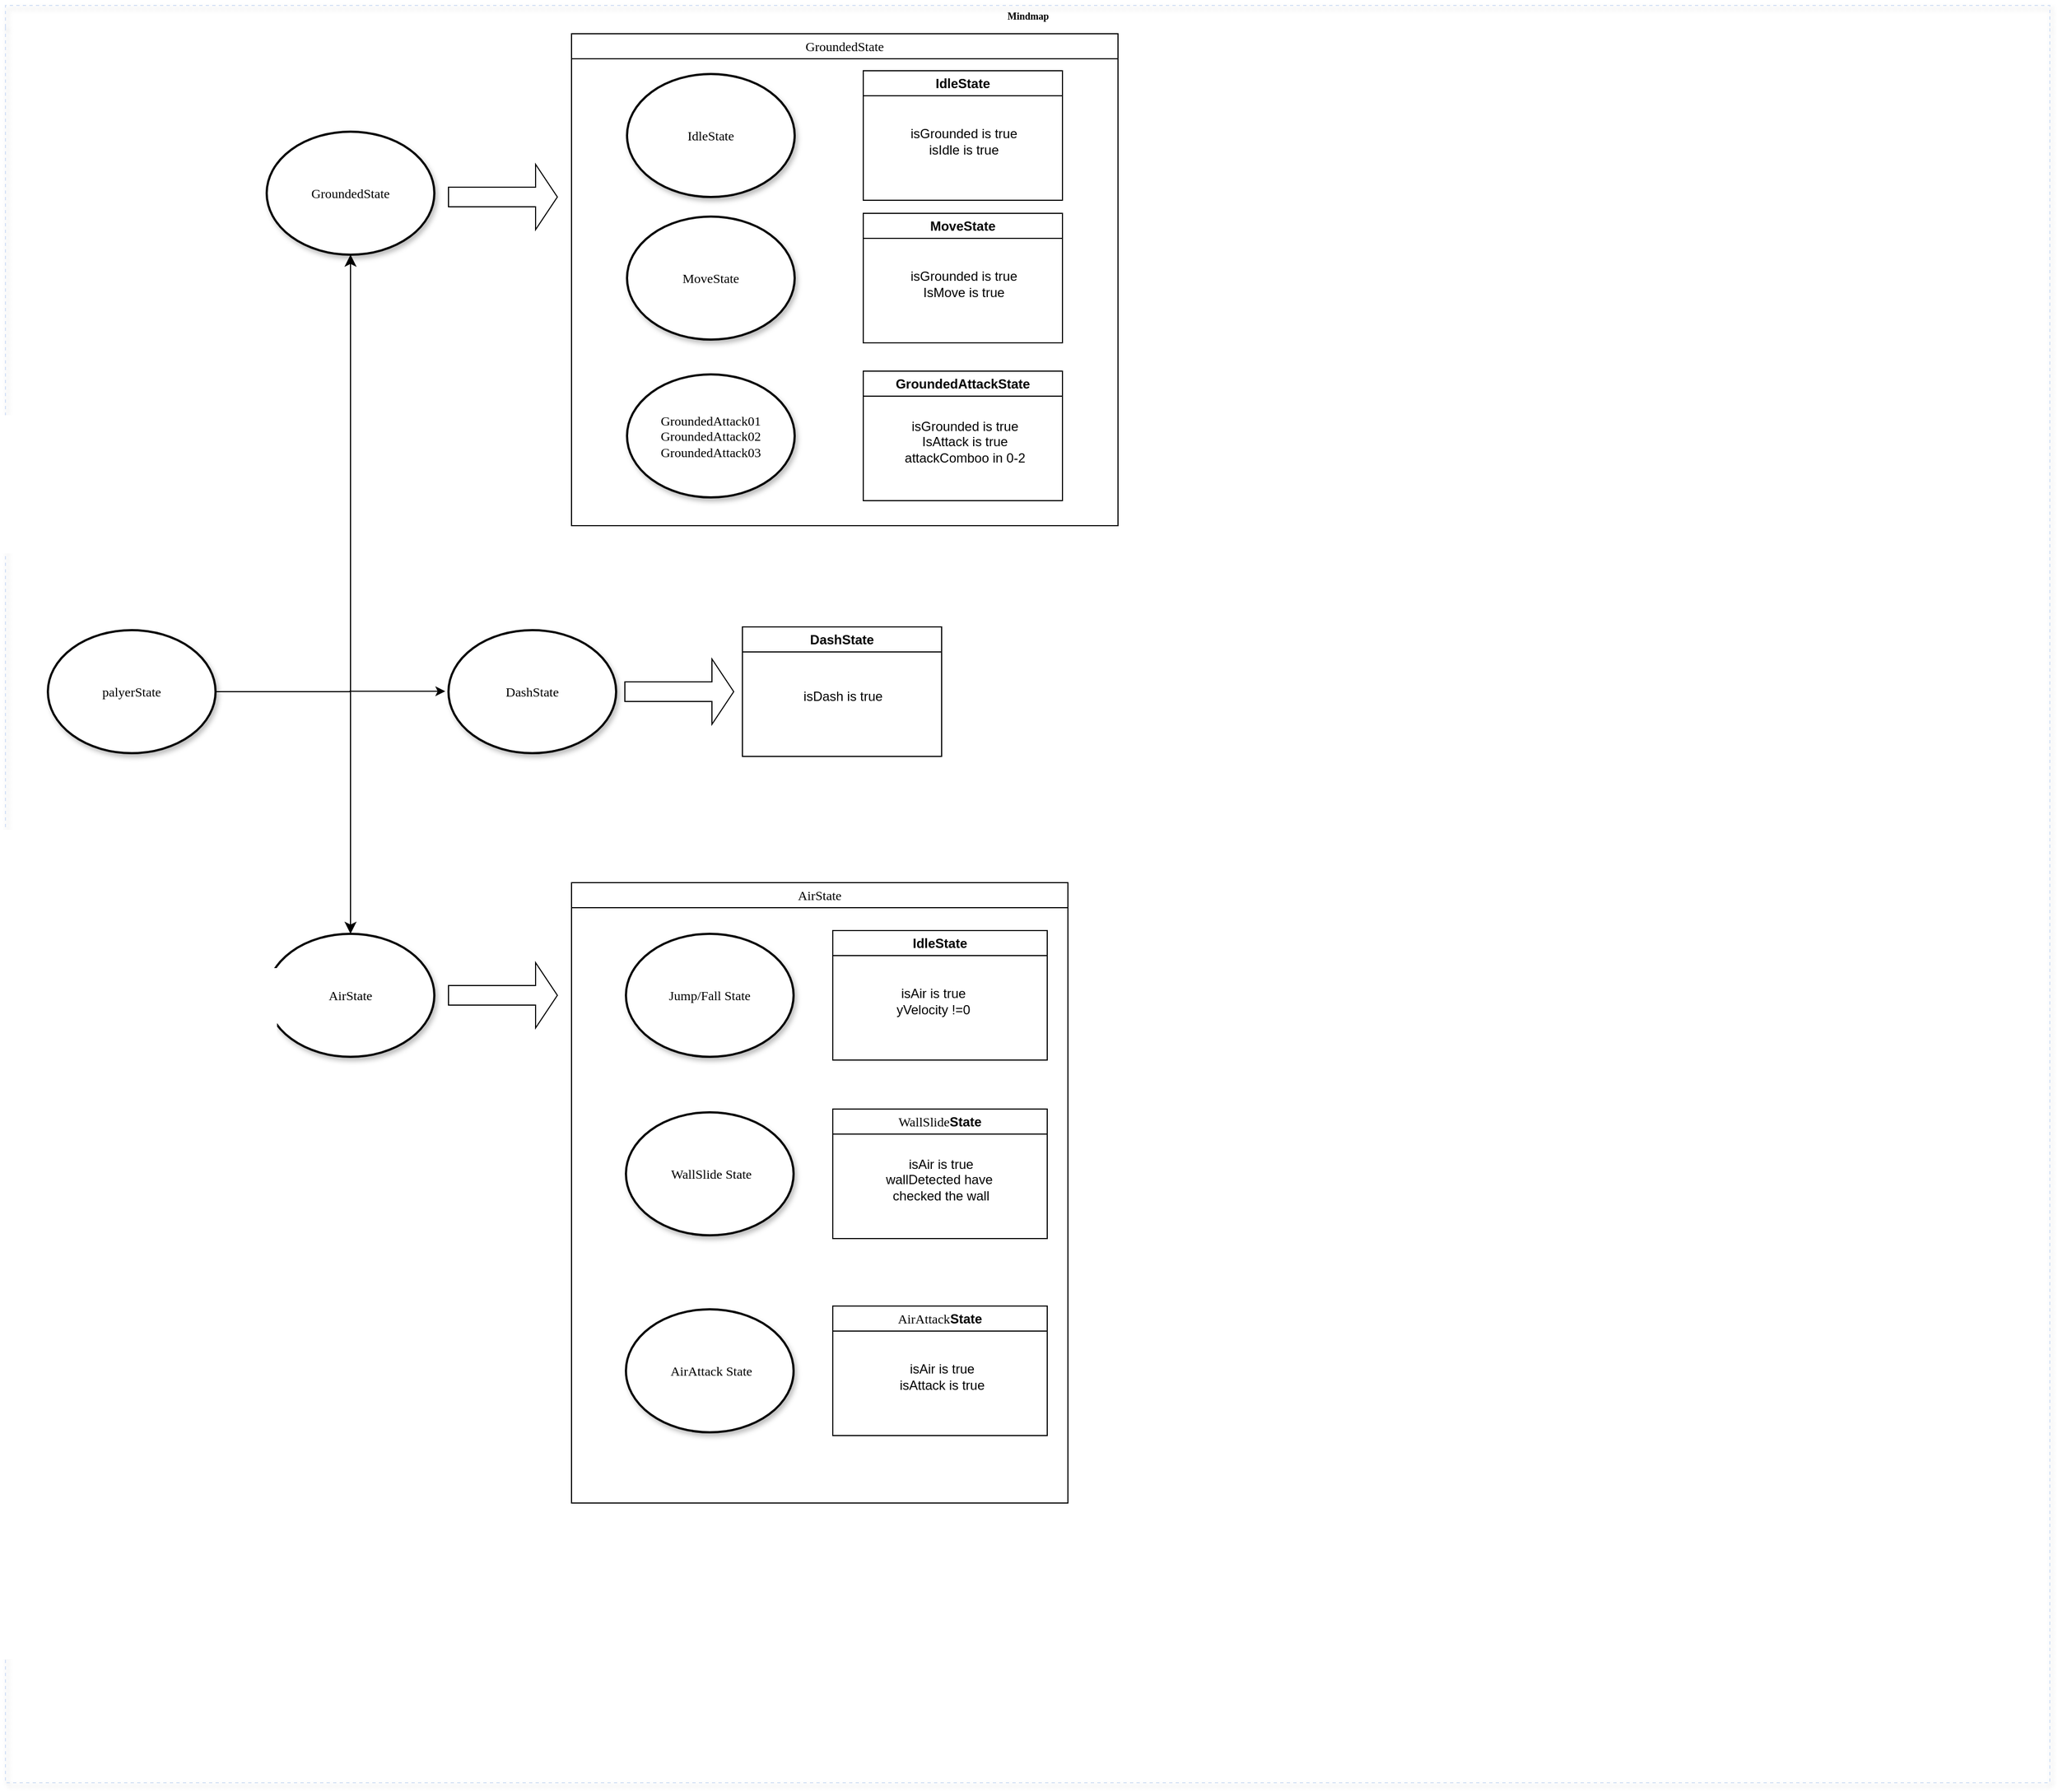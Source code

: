 <mxfile border="50" scale="3" compressed="false" locked="false" version="24.7.17">
  <diagram name="Blank" id="YmL12bMKpDGza6XwsDPr">
    <mxGraphModel dx="2583" dy="1734" grid="0" gridSize="10" guides="1" tooltips="1" connect="1" arrows="1" fold="1" page="0" pageScale="1" pageWidth="827" pageHeight="1169" background="none" math="1" shadow="0">
      <root>
        <mxCell id="X5NqExCQtvZxIxQ7pmgY-0" />
        <mxCell id="1" parent="X5NqExCQtvZxIxQ7pmgY-0" />
        <mxCell id="Gr0Zq-AI6Quabplr0KPa-179" value="Mindmap" style="swimlane;html=1;startSize=20;horizontal=1;containerType=tree;labelBackgroundColor=none;strokeColor=#D4E1F5;strokeWidth=1;fillColor=none;fontFamily=Comic Sans MS;fontSize=9;swimlaneLine=0;dashed=1;collapsible=0;shadow=1;" parent="1" vertex="1">
          <mxGeometry x="-500" y="-489" width="1878" height="1633" as="geometry" />
        </mxCell>
        <mxCell id="Gr0Zq-AI6Quabplr0KPa-180" value="&lt;font face=&quot;Comic Sans MS&quot;&gt;palyerState&lt;/font&gt;" style="ellipse;whiteSpace=wrap;html=1;align=center;container=1;recursiveResize=0;treeFolding=1;strokeWidth=2;shadow=1;" parent="Gr0Zq-AI6Quabplr0KPa-179" vertex="1">
          <mxGeometry x="39" y="574" width="154" height="113" as="geometry" />
        </mxCell>
        <mxCell id="C0n5wkAJlQ-UWbwlJ3pO-5" value="&lt;font face=&quot;Comic Sans MS&quot;&gt;GroundedState&lt;/font&gt;" style="ellipse;whiteSpace=wrap;html=1;align=center;container=1;recursiveResize=0;treeFolding=1;strokeWidth=2;shadow=1;" parent="Gr0Zq-AI6Quabplr0KPa-179" vertex="1">
          <mxGeometry x="240" y="116" width="154" height="113" as="geometry" />
        </mxCell>
        <mxCell id="C0n5wkAJlQ-UWbwlJ3pO-6" value="&lt;font face=&quot;Comic Sans MS&quot;&gt;AirState&lt;/font&gt;" style="ellipse;whiteSpace=wrap;html=1;align=center;container=1;recursiveResize=0;treeFolding=1;strokeWidth=2;shadow=1;" parent="Gr0Zq-AI6Quabplr0KPa-179" vertex="1">
          <mxGeometry x="240" y="853" width="154" height="113" as="geometry" />
        </mxCell>
        <mxCell id="C0n5wkAJlQ-UWbwlJ3pO-16" value="" style="edgeStyle=segmentEdgeStyle;endArrow=classic;html=1;curved=0;rounded=0;endSize=8;startSize=8;entryX=0.5;entryY=1;entryDx=0;entryDy=0;exitX=1;exitY=0.5;exitDx=0;exitDy=0;" parent="Gr0Zq-AI6Quabplr0KPa-179" source="Gr0Zq-AI6Quabplr0KPa-180" target="C0n5wkAJlQ-UWbwlJ3pO-5" edge="1">
          <mxGeometry width="50" height="50" relative="1" as="geometry">
            <mxPoint x="221" y="414" as="sourcePoint" />
            <mxPoint x="271" y="364" as="targetPoint" />
          </mxGeometry>
        </mxCell>
        <mxCell id="C0n5wkAJlQ-UWbwlJ3pO-17" value="" style="edgeStyle=segmentEdgeStyle;endArrow=classic;html=1;curved=0;rounded=0;endSize=8;startSize=8;exitX=1;exitY=0.5;exitDx=0;exitDy=0;entryX=0.5;entryY=0;entryDx=0;entryDy=0;" parent="Gr0Zq-AI6Quabplr0KPa-179" source="Gr0Zq-AI6Quabplr0KPa-180" target="C0n5wkAJlQ-UWbwlJ3pO-6" edge="1">
          <mxGeometry width="50" height="50" relative="1" as="geometry">
            <mxPoint x="542" y="377" as="sourcePoint" />
            <mxPoint x="592" y="327" as="targetPoint" />
          </mxGeometry>
        </mxCell>
        <mxCell id="C0n5wkAJlQ-UWbwlJ3pO-25" value="&lt;span style=&quot;font-family: &amp;quot;Comic Sans MS&amp;quot;; font-weight: 400;&quot;&gt;GroundedState&lt;/span&gt;" style="swimlane;whiteSpace=wrap;html=1;" parent="Gr0Zq-AI6Quabplr0KPa-179" vertex="1">
          <mxGeometry x="520" y="26" width="502" height="452" as="geometry">
            <mxRectangle x="520" y="26" width="121" height="28" as="alternateBounds" />
          </mxGeometry>
        </mxCell>
        <mxCell id="C0n5wkAJlQ-UWbwlJ3pO-24" value="&lt;font face=&quot;Comic Sans MS&quot;&gt;MoveState&lt;/font&gt;" style="ellipse;whiteSpace=wrap;html=1;align=center;container=1;recursiveResize=0;treeFolding=1;strokeWidth=2;shadow=1;" parent="C0n5wkAJlQ-UWbwlJ3pO-25" vertex="1">
          <mxGeometry x="51" y="168" width="154" height="113" as="geometry" />
        </mxCell>
        <mxCell id="C0n5wkAJlQ-UWbwlJ3pO-22" value="&lt;span style=&quot;font-family: &amp;quot;Comic Sans MS&amp;quot;;&quot;&gt;IdleState&lt;/span&gt;" style="ellipse;whiteSpace=wrap;html=1;align=center;container=1;recursiveResize=0;treeFolding=1;strokeWidth=2;shadow=1;" parent="C0n5wkAJlQ-UWbwlJ3pO-25" vertex="1">
          <mxGeometry x="51" y="37" width="154" height="113" as="geometry" />
        </mxCell>
        <mxCell id="C0n5wkAJlQ-UWbwlJ3pO-31" value="IdleState" style="swimlane;whiteSpace=wrap;html=1;" parent="C0n5wkAJlQ-UWbwlJ3pO-25" vertex="1">
          <mxGeometry x="268" y="34" width="183" height="119" as="geometry" />
        </mxCell>
        <mxCell id="C0n5wkAJlQ-UWbwlJ3pO-28" value="&lt;div&gt;isGrounded is true&lt;/div&gt;isIdle is true" style="text;html=1;align=center;verticalAlign=middle;resizable=0;points=[];autosize=1;strokeColor=none;fillColor=none;" parent="C0n5wkAJlQ-UWbwlJ3pO-31" vertex="1">
          <mxGeometry x="34" y="44" width="116" height="41" as="geometry" />
        </mxCell>
        <mxCell id="C0n5wkAJlQ-UWbwlJ3pO-33" value="MoveState" style="swimlane;whiteSpace=wrap;html=1;" parent="C0n5wkAJlQ-UWbwlJ3pO-25" vertex="1">
          <mxGeometry x="268" y="165" width="183" height="119" as="geometry" />
        </mxCell>
        <mxCell id="C0n5wkAJlQ-UWbwlJ3pO-34" value="&lt;div&gt;isGrounded is true&lt;br&gt;&lt;/div&gt;IsMove is true" style="text;html=1;align=center;verticalAlign=middle;resizable=0;points=[];autosize=1;strokeColor=none;fillColor=none;" parent="C0n5wkAJlQ-UWbwlJ3pO-33" vertex="1">
          <mxGeometry x="34" y="44" width="116" height="41" as="geometry" />
        </mxCell>
        <mxCell id="QkjuUNl8bwBorOm8PweC-31" value="&lt;font face=&quot;Comic Sans MS&quot;&gt;GroundedAttack01&lt;/font&gt;&lt;div&gt;&lt;span style=&quot;font-family: &amp;quot;Comic Sans MS&amp;quot;;&quot;&gt;GroundedAttack02&lt;/span&gt;&lt;font face=&quot;Comic Sans MS&quot;&gt;&lt;br&gt;&lt;/font&gt;&lt;/div&gt;&lt;div&gt;&lt;span style=&quot;font-family: &amp;quot;Comic Sans MS&amp;quot;;&quot;&gt;GroundedAttack03&lt;/span&gt;&lt;span style=&quot;font-family: &amp;quot;Comic Sans MS&amp;quot;;&quot;&gt;&lt;br&gt;&lt;/span&gt;&lt;/div&gt;" style="ellipse;whiteSpace=wrap;html=1;align=center;container=1;recursiveResize=0;treeFolding=1;strokeWidth=2;shadow=1;" vertex="1" parent="C0n5wkAJlQ-UWbwlJ3pO-25">
          <mxGeometry x="51" y="313" width="154" height="113" as="geometry" />
        </mxCell>
        <mxCell id="C0n5wkAJlQ-UWbwlJ3pO-26" value="" style="shape=singleArrow;whiteSpace=wrap;html=1;" parent="Gr0Zq-AI6Quabplr0KPa-179" vertex="1">
          <mxGeometry x="407" y="146" width="100" height="60" as="geometry" />
        </mxCell>
        <mxCell id="QkjuUNl8bwBorOm8PweC-2" value="" style="shape=singleArrow;whiteSpace=wrap;html=1;" vertex="1" parent="Gr0Zq-AI6Quabplr0KPa-179">
          <mxGeometry x="569" y="600.5" width="100" height="60" as="geometry" />
        </mxCell>
        <mxCell id="QkjuUNl8bwBorOm8PweC-9" value="" style="endArrow=classic;html=1;rounded=0;" edge="1" parent="Gr0Zq-AI6Quabplr0KPa-179">
          <mxGeometry width="50" height="50" relative="1" as="geometry">
            <mxPoint x="316" y="630.18" as="sourcePoint" />
            <mxPoint x="404" y="630.18" as="targetPoint" />
          </mxGeometry>
        </mxCell>
        <mxCell id="QkjuUNl8bwBorOm8PweC-10" value="&lt;font face=&quot;Comic Sans MS&quot;&gt;DashState&lt;/font&gt;" style="ellipse;whiteSpace=wrap;html=1;align=center;container=1;recursiveResize=0;treeFolding=1;strokeWidth=2;shadow=1;" vertex="1" parent="Gr0Zq-AI6Quabplr0KPa-179">
          <mxGeometry x="407" y="574" width="154" height="113" as="geometry" />
        </mxCell>
        <mxCell id="QkjuUNl8bwBorOm8PweC-11" value="" style="shape=singleArrow;whiteSpace=wrap;html=1;" vertex="1" parent="Gr0Zq-AI6Quabplr0KPa-179">
          <mxGeometry x="407" y="879.5" width="100" height="60" as="geometry" />
        </mxCell>
        <mxCell id="QkjuUNl8bwBorOm8PweC-20" value="DashState" style="swimlane;whiteSpace=wrap;html=1;startSize=23;" vertex="1" parent="Gr0Zq-AI6Quabplr0KPa-179">
          <mxGeometry x="677" y="571" width="183" height="119" as="geometry" />
        </mxCell>
        <mxCell id="QkjuUNl8bwBorOm8PweC-21" value="isDash is true" style="text;html=1;align=center;verticalAlign=middle;resizable=0;points=[];autosize=1;strokeColor=none;fillColor=none;" vertex="1" parent="QkjuUNl8bwBorOm8PweC-20">
          <mxGeometry x="46" y="51" width="91" height="26" as="geometry" />
        </mxCell>
        <mxCell id="QkjuUNl8bwBorOm8PweC-24" value="&lt;span style=&quot;font-family: &amp;quot;Comic Sans MS&amp;quot;; font-weight: 400;&quot;&gt;AirState&lt;/span&gt;" style="swimlane;whiteSpace=wrap;html=1;" vertex="1" parent="Gr0Zq-AI6Quabplr0KPa-179">
          <mxGeometry x="520" y="806" width="456" height="570" as="geometry">
            <mxRectangle x="520" y="26" width="121" height="28" as="alternateBounds" />
          </mxGeometry>
        </mxCell>
        <mxCell id="QkjuUNl8bwBorOm8PweC-26" value="&lt;font face=&quot;Comic Sans MS&quot;&gt;Jump/Fall State&lt;/font&gt;" style="ellipse;whiteSpace=wrap;html=1;align=center;container=1;recursiveResize=0;treeFolding=1;strokeWidth=2;shadow=1;" vertex="1" parent="QkjuUNl8bwBorOm8PweC-24">
          <mxGeometry x="50" y="47" width="154" height="113" as="geometry" />
        </mxCell>
        <mxCell id="QkjuUNl8bwBorOm8PweC-27" value="IdleState" style="swimlane;whiteSpace=wrap;html=1;" vertex="1" parent="QkjuUNl8bwBorOm8PweC-24">
          <mxGeometry x="240" y="44" width="197" height="119" as="geometry" />
        </mxCell>
        <mxCell id="QkjuUNl8bwBorOm8PweC-28" value="isAir is true&lt;div&gt;yVelocity !=0&lt;/div&gt;" style="text;html=1;align=center;verticalAlign=middle;resizable=0;points=[];autosize=1;strokeColor=none;fillColor=none;" vertex="1" parent="QkjuUNl8bwBorOm8PweC-27">
          <mxGeometry x="49" y="44" width="86" height="41" as="geometry" />
        </mxCell>
        <mxCell id="QkjuUNl8bwBorOm8PweC-39" value="&lt;font face=&quot;Comic Sans MS&quot;&gt;&amp;nbsp;WallSlide State&lt;/font&gt;" style="ellipse;whiteSpace=wrap;html=1;align=center;container=1;recursiveResize=0;treeFolding=1;strokeWidth=2;shadow=1;" vertex="1" parent="QkjuUNl8bwBorOm8PweC-24">
          <mxGeometry x="50" y="211" width="154" height="113" as="geometry" />
        </mxCell>
        <mxCell id="QkjuUNl8bwBorOm8PweC-45" value="&lt;span style=&quot;font-family: &amp;quot;Comic Sans MS&amp;quot;; font-weight: 400;&quot;&gt;WallSlide&lt;/span&gt;State" style="swimlane;whiteSpace=wrap;html=1;" vertex="1" parent="QkjuUNl8bwBorOm8PweC-24">
          <mxGeometry x="240" y="208" width="197" height="119" as="geometry" />
        </mxCell>
        <mxCell id="QkjuUNl8bwBorOm8PweC-46" value="isAir is true&lt;div&gt;wallDetected have&amp;nbsp;&lt;/div&gt;&lt;div&gt;checked the wall&lt;/div&gt;" style="text;html=1;align=center;verticalAlign=middle;resizable=0;points=[];autosize=1;strokeColor=none;fillColor=none;" vertex="1" parent="QkjuUNl8bwBorOm8PweC-45">
          <mxGeometry x="39.5" y="37" width="119" height="55" as="geometry" />
        </mxCell>
        <mxCell id="QkjuUNl8bwBorOm8PweC-49" value="&lt;font face=&quot;Comic Sans MS&quot;&gt;&amp;nbsp;AirAttack State&lt;/font&gt;" style="ellipse;whiteSpace=wrap;html=1;align=center;container=1;recursiveResize=0;treeFolding=1;strokeWidth=2;shadow=1;" vertex="1" parent="QkjuUNl8bwBorOm8PweC-24">
          <mxGeometry x="50" y="392" width="154" height="113" as="geometry" />
        </mxCell>
        <mxCell id="QkjuUNl8bwBorOm8PweC-50" value="&lt;span style=&quot;font-family: &amp;quot;Comic Sans MS&amp;quot;; font-weight: 400;&quot;&gt;AirAttack&lt;/span&gt;State" style="swimlane;whiteSpace=wrap;html=1;" vertex="1" parent="QkjuUNl8bwBorOm8PweC-24">
          <mxGeometry x="240" y="389" width="197" height="119" as="geometry" />
        </mxCell>
        <mxCell id="QkjuUNl8bwBorOm8PweC-51" value="isAir is true&lt;div&gt;isAttack is true&lt;/div&gt;" style="text;html=1;align=center;verticalAlign=middle;resizable=0;points=[];autosize=1;strokeColor=none;fillColor=none;" vertex="1" parent="QkjuUNl8bwBorOm8PweC-50">
          <mxGeometry x="51.5" y="44" width="96" height="41" as="geometry" />
        </mxCell>
        <mxCell id="QkjuUNl8bwBorOm8PweC-32" value="GroundedAttackState" style="swimlane;whiteSpace=wrap;html=1;" vertex="1" parent="1">
          <mxGeometry x="288" y="-153" width="183" height="119" as="geometry" />
        </mxCell>
        <mxCell id="QkjuUNl8bwBorOm8PweC-33" value="&lt;div&gt;isGrounded is true&lt;br&gt;&lt;/div&gt;IsAttack is true&lt;div&gt;attackComboo in 0-2&lt;/div&gt;" style="text;html=1;align=center;verticalAlign=middle;resizable=0;points=[];autosize=1;strokeColor=none;fillColor=none;" vertex="1" parent="QkjuUNl8bwBorOm8PweC-32">
          <mxGeometry x="28" y="37" width="129" height="55" as="geometry" />
        </mxCell>
      </root>
    </mxGraphModel>
  </diagram>
</mxfile>
